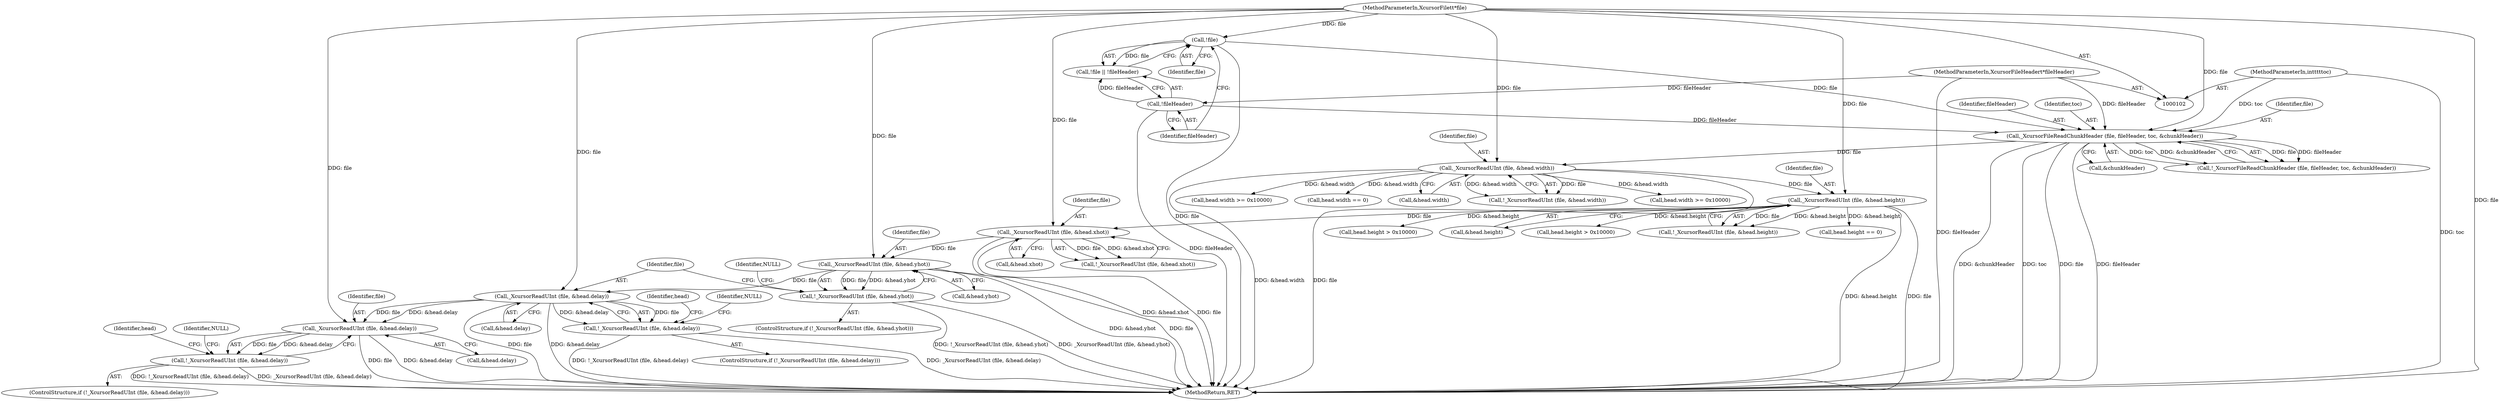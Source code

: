 digraph "0_wayland_5d201df72f3d4f4cb8b8f75f980169b03507da38_0@pointer" {
"1000162" [label="(Call,_XcursorReadUInt (file, &head.yhot))"];
"1000152" [label="(Call,_XcursorReadUInt (file, &head.xhot))"];
"1000142" [label="(Call,_XcursorReadUInt (file, &head.height))"];
"1000132" [label="(Call,_XcursorReadUInt (file, &head.width))"];
"1000122" [label="(Call,_XcursorFileReadChunkHeader (file, fileHeader, toc, &chunkHeader))"];
"1000114" [label="(Call,!file)"];
"1000103" [label="(MethodParameterIn,XcursorFile\t\t*file)"];
"1000116" [label="(Call,!fileHeader)"];
"1000104" [label="(MethodParameterIn,XcursorFileHeader\t*fileHeader)"];
"1000105" [label="(MethodParameterIn,int\t\t\ttoc)"];
"1000161" [label="(Call,!_XcursorReadUInt (file, &head.yhot))"];
"1000172" [label="(Call,_XcursorReadUInt (file, &head.delay))"];
"1000171" [label="(Call,!_XcursorReadUInt (file, &head.delay))"];
"1000196" [label="(Call,_XcursorReadUInt (file, &head.delay))"];
"1000195" [label="(Call,!_XcursorReadUInt (file, &head.delay))"];
"1000124" [label="(Identifier,fileHeader)"];
"1000171" [label="(Call,!_XcursorReadUInt (file, &head.delay))"];
"1000141" [label="(Call,!_XcursorReadUInt (file, &head.height))"];
"1000121" [label="(Call,!_XcursorFileReadChunkHeader (file, fileHeader, toc, &chunkHeader))"];
"1000151" [label="(Call,!_XcursorReadUInt (file, &head.xhot))"];
"1000211" [label="(Call,head.height > 0x10000)"];
"1000162" [label="(Call,_XcursorReadUInt (file, &head.yhot))"];
"1000153" [label="(Identifier,file)"];
"1000126" [label="(Call,&chunkHeader)"];
"1000160" [label="(ControlStructure,if (!_XcursorReadUInt (file, &head.yhot)))"];
"1000198" [label="(Call,&head.delay)"];
"1000184" [label="(Identifier,head)"];
"1000208" [label="(Identifier,head)"];
"1000164" [label="(Call,&head.yhot)"];
"1000122" [label="(Call,_XcursorFileReadChunkHeader (file, fileHeader, toc, &chunkHeader))"];
"1000197" [label="(Identifier,file)"];
"1000152" [label="(Call,_XcursorReadUInt (file, &head.xhot))"];
"1000195" [label="(Call,!_XcursorReadUInt (file, &head.delay))"];
"1000194" [label="(ControlStructure,if (!_XcursorReadUInt (file, &head.delay)))"];
"1000105" [label="(MethodParameterIn,int\t\t\ttoc)"];
"1000182" [label="(Call,head.width >= 0x10000)"];
"1000125" [label="(Identifier,toc)"];
"1000114" [label="(Call,!file)"];
"1000163" [label="(Identifier,file)"];
"1000161" [label="(Call,!_XcursorReadUInt (file, &head.yhot))"];
"1000170" [label="(ControlStructure,if (!_XcursorReadUInt (file, &head.delay)))"];
"1000143" [label="(Identifier,file)"];
"1000174" [label="(Call,&head.delay)"];
"1000115" [label="(Identifier,file)"];
"1000131" [label="(Call,!_XcursorReadUInt (file, &head.width))"];
"1000132" [label="(Call,_XcursorReadUInt (file, &head.width))"];
"1000104" [label="(MethodParameterIn,XcursorFileHeader\t*fileHeader)"];
"1000187" [label="(Call,head.height > 0x10000)"];
"1000123" [label="(Identifier,file)"];
"1000133" [label="(Identifier,file)"];
"1000116" [label="(Call,!fileHeader)"];
"1000220" [label="(Call,head.width == 0)"];
"1000173" [label="(Identifier,file)"];
"1000179" [label="(Identifier,NULL)"];
"1000113" [label="(Call,!file || !fileHeader)"];
"1000134" [label="(Call,&head.width)"];
"1000225" [label="(Call,head.height == 0)"];
"1000206" [label="(Call,head.width >= 0x10000)"];
"1000154" [label="(Call,&head.xhot)"];
"1000172" [label="(Call,_XcursorReadUInt (file, &head.delay))"];
"1000169" [label="(Identifier,NULL)"];
"1000103" [label="(MethodParameterIn,XcursorFile\t\t*file)"];
"1000142" [label="(Call,_XcursorReadUInt (file, &head.height))"];
"1000203" [label="(Identifier,NULL)"];
"1000117" [label="(Identifier,fileHeader)"];
"1000196" [label="(Call,_XcursorReadUInt (file, &head.delay))"];
"1000309" [label="(MethodReturn,RET)"];
"1000144" [label="(Call,&head.height)"];
"1000162" -> "1000161"  [label="AST: "];
"1000162" -> "1000164"  [label="CFG: "];
"1000163" -> "1000162"  [label="AST: "];
"1000164" -> "1000162"  [label="AST: "];
"1000161" -> "1000162"  [label="CFG: "];
"1000162" -> "1000309"  [label="DDG: &head.yhot"];
"1000162" -> "1000309"  [label="DDG: file"];
"1000162" -> "1000161"  [label="DDG: file"];
"1000162" -> "1000161"  [label="DDG: &head.yhot"];
"1000152" -> "1000162"  [label="DDG: file"];
"1000103" -> "1000162"  [label="DDG: file"];
"1000162" -> "1000172"  [label="DDG: file"];
"1000152" -> "1000151"  [label="AST: "];
"1000152" -> "1000154"  [label="CFG: "];
"1000153" -> "1000152"  [label="AST: "];
"1000154" -> "1000152"  [label="AST: "];
"1000151" -> "1000152"  [label="CFG: "];
"1000152" -> "1000309"  [label="DDG: file"];
"1000152" -> "1000309"  [label="DDG: &head.xhot"];
"1000152" -> "1000151"  [label="DDG: file"];
"1000152" -> "1000151"  [label="DDG: &head.xhot"];
"1000142" -> "1000152"  [label="DDG: file"];
"1000103" -> "1000152"  [label="DDG: file"];
"1000142" -> "1000141"  [label="AST: "];
"1000142" -> "1000144"  [label="CFG: "];
"1000143" -> "1000142"  [label="AST: "];
"1000144" -> "1000142"  [label="AST: "];
"1000141" -> "1000142"  [label="CFG: "];
"1000142" -> "1000309"  [label="DDG: &head.height"];
"1000142" -> "1000309"  [label="DDG: file"];
"1000142" -> "1000141"  [label="DDG: file"];
"1000142" -> "1000141"  [label="DDG: &head.height"];
"1000132" -> "1000142"  [label="DDG: file"];
"1000103" -> "1000142"  [label="DDG: file"];
"1000142" -> "1000187"  [label="DDG: &head.height"];
"1000142" -> "1000211"  [label="DDG: &head.height"];
"1000142" -> "1000225"  [label="DDG: &head.height"];
"1000132" -> "1000131"  [label="AST: "];
"1000132" -> "1000134"  [label="CFG: "];
"1000133" -> "1000132"  [label="AST: "];
"1000134" -> "1000132"  [label="AST: "];
"1000131" -> "1000132"  [label="CFG: "];
"1000132" -> "1000309"  [label="DDG: file"];
"1000132" -> "1000309"  [label="DDG: &head.width"];
"1000132" -> "1000131"  [label="DDG: file"];
"1000132" -> "1000131"  [label="DDG: &head.width"];
"1000122" -> "1000132"  [label="DDG: file"];
"1000103" -> "1000132"  [label="DDG: file"];
"1000132" -> "1000182"  [label="DDG: &head.width"];
"1000132" -> "1000206"  [label="DDG: &head.width"];
"1000132" -> "1000220"  [label="DDG: &head.width"];
"1000122" -> "1000121"  [label="AST: "];
"1000122" -> "1000126"  [label="CFG: "];
"1000123" -> "1000122"  [label="AST: "];
"1000124" -> "1000122"  [label="AST: "];
"1000125" -> "1000122"  [label="AST: "];
"1000126" -> "1000122"  [label="AST: "];
"1000121" -> "1000122"  [label="CFG: "];
"1000122" -> "1000309"  [label="DDG: &chunkHeader"];
"1000122" -> "1000309"  [label="DDG: toc"];
"1000122" -> "1000309"  [label="DDG: file"];
"1000122" -> "1000309"  [label="DDG: fileHeader"];
"1000122" -> "1000121"  [label="DDG: file"];
"1000122" -> "1000121"  [label="DDG: fileHeader"];
"1000122" -> "1000121"  [label="DDG: toc"];
"1000122" -> "1000121"  [label="DDG: &chunkHeader"];
"1000114" -> "1000122"  [label="DDG: file"];
"1000103" -> "1000122"  [label="DDG: file"];
"1000116" -> "1000122"  [label="DDG: fileHeader"];
"1000104" -> "1000122"  [label="DDG: fileHeader"];
"1000105" -> "1000122"  [label="DDG: toc"];
"1000114" -> "1000113"  [label="AST: "];
"1000114" -> "1000115"  [label="CFG: "];
"1000115" -> "1000114"  [label="AST: "];
"1000117" -> "1000114"  [label="CFG: "];
"1000113" -> "1000114"  [label="CFG: "];
"1000114" -> "1000309"  [label="DDG: file"];
"1000114" -> "1000113"  [label="DDG: file"];
"1000103" -> "1000114"  [label="DDG: file"];
"1000103" -> "1000102"  [label="AST: "];
"1000103" -> "1000309"  [label="DDG: file"];
"1000103" -> "1000172"  [label="DDG: file"];
"1000103" -> "1000196"  [label="DDG: file"];
"1000116" -> "1000113"  [label="AST: "];
"1000116" -> "1000117"  [label="CFG: "];
"1000117" -> "1000116"  [label="AST: "];
"1000113" -> "1000116"  [label="CFG: "];
"1000116" -> "1000309"  [label="DDG: fileHeader"];
"1000116" -> "1000113"  [label="DDG: fileHeader"];
"1000104" -> "1000116"  [label="DDG: fileHeader"];
"1000104" -> "1000102"  [label="AST: "];
"1000104" -> "1000309"  [label="DDG: fileHeader"];
"1000105" -> "1000102"  [label="AST: "];
"1000105" -> "1000309"  [label="DDG: toc"];
"1000161" -> "1000160"  [label="AST: "];
"1000169" -> "1000161"  [label="CFG: "];
"1000173" -> "1000161"  [label="CFG: "];
"1000161" -> "1000309"  [label="DDG: _XcursorReadUInt (file, &head.yhot)"];
"1000161" -> "1000309"  [label="DDG: !_XcursorReadUInt (file, &head.yhot)"];
"1000172" -> "1000171"  [label="AST: "];
"1000172" -> "1000174"  [label="CFG: "];
"1000173" -> "1000172"  [label="AST: "];
"1000174" -> "1000172"  [label="AST: "];
"1000171" -> "1000172"  [label="CFG: "];
"1000172" -> "1000309"  [label="DDG: file"];
"1000172" -> "1000309"  [label="DDG: &head.delay"];
"1000172" -> "1000171"  [label="DDG: file"];
"1000172" -> "1000171"  [label="DDG: &head.delay"];
"1000172" -> "1000196"  [label="DDG: file"];
"1000172" -> "1000196"  [label="DDG: &head.delay"];
"1000171" -> "1000170"  [label="AST: "];
"1000179" -> "1000171"  [label="CFG: "];
"1000184" -> "1000171"  [label="CFG: "];
"1000171" -> "1000309"  [label="DDG: _XcursorReadUInt (file, &head.delay)"];
"1000171" -> "1000309"  [label="DDG: !_XcursorReadUInt (file, &head.delay)"];
"1000196" -> "1000195"  [label="AST: "];
"1000196" -> "1000198"  [label="CFG: "];
"1000197" -> "1000196"  [label="AST: "];
"1000198" -> "1000196"  [label="AST: "];
"1000195" -> "1000196"  [label="CFG: "];
"1000196" -> "1000309"  [label="DDG: file"];
"1000196" -> "1000309"  [label="DDG: &head.delay"];
"1000196" -> "1000195"  [label="DDG: file"];
"1000196" -> "1000195"  [label="DDG: &head.delay"];
"1000195" -> "1000194"  [label="AST: "];
"1000203" -> "1000195"  [label="CFG: "];
"1000208" -> "1000195"  [label="CFG: "];
"1000195" -> "1000309"  [label="DDG: !_XcursorReadUInt (file, &head.delay)"];
"1000195" -> "1000309"  [label="DDG: _XcursorReadUInt (file, &head.delay)"];
}
